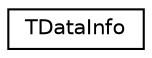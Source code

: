 digraph G
{
  edge [fontname="Helvetica",fontsize="10",labelfontname="Helvetica",labelfontsize="10"];
  node [fontname="Helvetica",fontsize="10",shape=record];
  rankdir="LR";
  Node1 [label="TDataInfo",height=0.2,width=0.4,color="black", fillcolor="white", style="filled",URL="$struct_t_data_info.html"];
}
